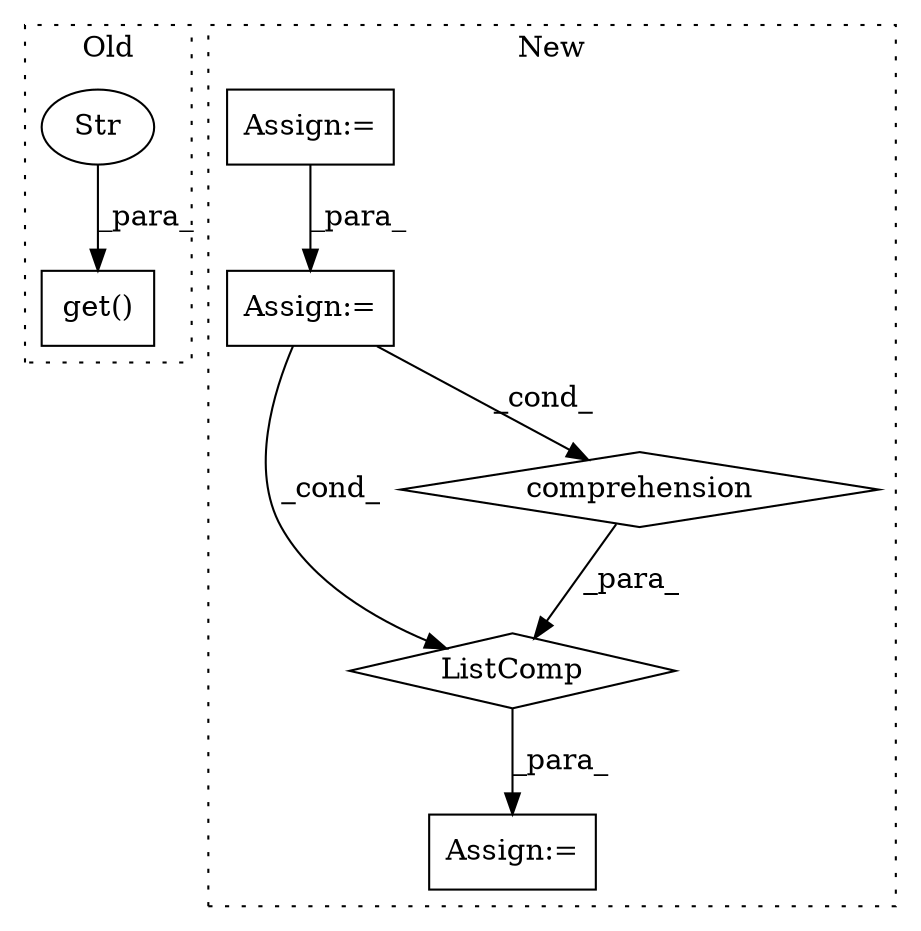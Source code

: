 digraph G {
subgraph cluster0 {
1 [label="get()" a="75" s="7276,7315" l="11,1" shape="box"];
5 [label="Str" a="66" s="7287" l="10" shape="ellipse"];
label = "Old";
style="dotted";
}
subgraph cluster1 {
2 [label="ListComp" a="106" s="8502" l="39" shape="diamond"];
3 [label="comprehension" a="45" s="8519" l="3" shape="diamond"];
4 [label="Assign:=" a="68" s="8461" l="3" shape="box"];
6 [label="Assign:=" a="68" s="8256" l="3" shape="box"];
7 [label="Assign:=" a="68" s="8152" l="3" shape="box"];
label = "New";
style="dotted";
}
2 -> 4 [label="_para_"];
3 -> 2 [label="_para_"];
5 -> 1 [label="_para_"];
6 -> 3 [label="_cond_"];
6 -> 2 [label="_cond_"];
7 -> 6 [label="_para_"];
}